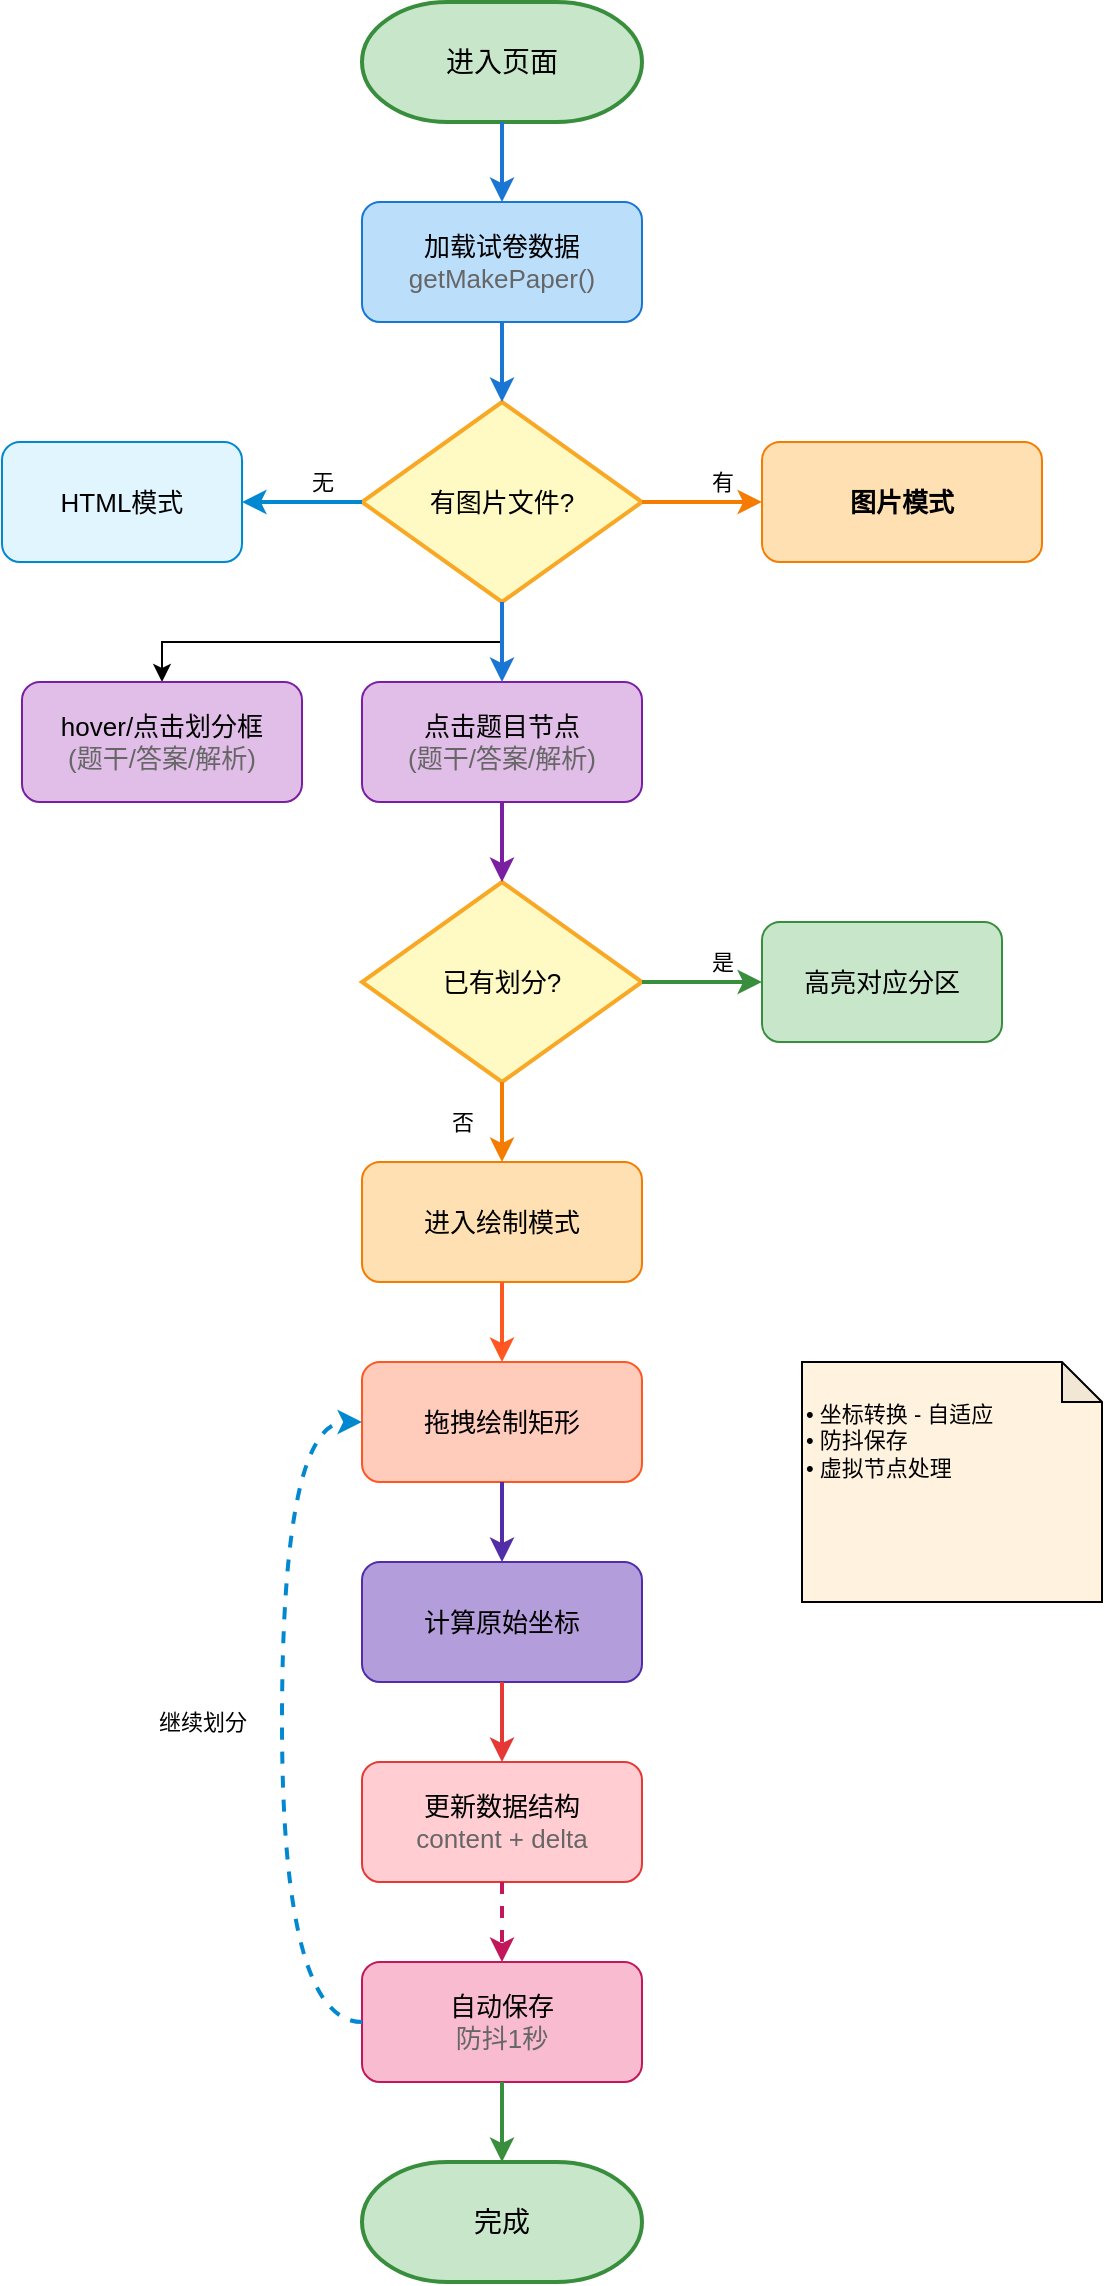 <mxfile version="28.2.7">
  <diagram name="用户操作流程" id="flow1">
    <mxGraphModel dx="1104" dy="688" grid="1" gridSize="10" guides="1" tooltips="1" connect="1" arrows="1" fold="1" page="1" pageScale="1" pageWidth="827" pageHeight="1169" math="0" shadow="0">
      <root>
        <mxCell id="0" />
        <mxCell id="1" parent="0" />
        <mxCell id="2" value="进入页面" style="strokeWidth=2;html=1;shape=mxgraph.flowchart.terminator;whiteSpace=wrap;fillColor=#C8E6C9;strokeColor=#388E3C;fontSize=14;" parent="1" vertex="1">
          <mxGeometry x="340" y="40" width="140" height="60" as="geometry" />
        </mxCell>
        <mxCell id="3" value="加载试卷数据&lt;br&gt;&lt;font color=&quot;#666666&quot;&gt;getMakePaper()&lt;/font&gt;" style="rounded=1;whiteSpace=wrap;html=1;fillColor=#BBDEFB;strokeColor=#1976D2;fontSize=13;" parent="1" vertex="1">
          <mxGeometry x="340" y="140" width="140" height="60" as="geometry" />
        </mxCell>
        <mxCell id="nGNadHJ4AwbaJt-Zq3Nq-31" style="edgeStyle=orthogonalEdgeStyle;rounded=0;orthogonalLoop=1;jettySize=auto;html=1;exitX=0.5;exitY=1;exitDx=0;exitDy=0;exitPerimeter=0;" edge="1" parent="1" source="4" target="nGNadHJ4AwbaJt-Zq3Nq-30">
          <mxGeometry relative="1" as="geometry" />
        </mxCell>
        <mxCell id="4" value="有图片文件?" style="strokeWidth=2;html=1;shape=mxgraph.flowchart.decision;whiteSpace=wrap;fillColor=#FFF9C4;strokeColor=#F9A825;fontSize=13;" parent="1" vertex="1">
          <mxGeometry x="340" y="240" width="140" height="100" as="geometry" />
        </mxCell>
        <mxCell id="5" value="HTML模式" style="rounded=1;whiteSpace=wrap;html=1;fillColor=#E1F5FE;strokeColor=#0288D1;fontSize=13;" parent="1" vertex="1">
          <mxGeometry x="160" y="260" width="120" height="60" as="geometry" />
        </mxCell>
        <mxCell id="6" value="图片模式" style="rounded=1;whiteSpace=wrap;html=1;fillColor=#FFE0B2;strokeColor=#F57C00;fontSize=13;fontStyle=1" parent="1" vertex="1">
          <mxGeometry x="540" y="260" width="140" height="60" as="geometry" />
        </mxCell>
        <mxCell id="7" value="点击题目节点&lt;br&gt;&lt;font color=&quot;#666666&quot;&gt;(题干/答案/解析)&lt;/font&gt;" style="rounded=1;whiteSpace=wrap;html=1;fillColor=#E1BEE7;strokeColor=#7B1FA2;fontSize=13;" parent="1" vertex="1">
          <mxGeometry x="340" y="380" width="140" height="60" as="geometry" />
        </mxCell>
        <mxCell id="8" value="已有划分?" style="strokeWidth=2;html=1;shape=mxgraph.flowchart.decision;whiteSpace=wrap;fillColor=#FFF9C4;strokeColor=#F9A825;fontSize=13;" parent="1" vertex="1">
          <mxGeometry x="340" y="480" width="140" height="100" as="geometry" />
        </mxCell>
        <mxCell id="9" value="高亮对应分区" style="rounded=1;whiteSpace=wrap;html=1;fillColor=#C8E6C9;strokeColor=#388E3C;fontSize=13;" parent="1" vertex="1">
          <mxGeometry x="540" y="500" width="120" height="60" as="geometry" />
        </mxCell>
        <mxCell id="10" value="进入绘制模式" style="rounded=1;whiteSpace=wrap;html=1;fillColor=#FFE0B2;strokeColor=#F57C00;fontSize=13;" parent="1" vertex="1">
          <mxGeometry x="340" y="620" width="140" height="60" as="geometry" />
        </mxCell>
        <mxCell id="11" value="拖拽绘制矩形" style="rounded=1;whiteSpace=wrap;html=1;fillColor=#FFCCBC;strokeColor=#FF5722;fontSize=13;" parent="1" vertex="1">
          <mxGeometry x="340" y="720" width="140" height="60" as="geometry" />
        </mxCell>
        <mxCell id="12" value="计算原始坐标" style="rounded=1;whiteSpace=wrap;html=1;fillColor=#B39DDB;strokeColor=#512DA8;fontSize=13;" parent="1" vertex="1">
          <mxGeometry x="340" y="820" width="140" height="60" as="geometry" />
        </mxCell>
        <mxCell id="13" value="更新数据结构&lt;br&gt;&lt;font color=&quot;#666666&quot;&gt;content + delta&lt;/font&gt;" style="rounded=1;whiteSpace=wrap;html=1;fillColor=#FFCDD2;strokeColor=#E53935;fontSize=13;" parent="1" vertex="1">
          <mxGeometry x="340" y="920" width="140" height="60" as="geometry" />
        </mxCell>
        <mxCell id="14" value="自动保存&lt;br&gt;&lt;font color=&quot;#666666&quot;&gt;防抖1秒&lt;/font&gt;" style="rounded=1;whiteSpace=wrap;html=1;fillColor=#F8BBD0;strokeColor=#C2185B;fontSize=13;" parent="1" vertex="1">
          <mxGeometry x="340" y="1020" width="140" height="60" as="geometry" />
        </mxCell>
        <mxCell id="15" value="完成" style="strokeWidth=2;html=1;shape=mxgraph.flowchart.terminator;whiteSpace=wrap;fillColor=#C8E6C9;strokeColor=#388E3C;fontSize=14;" parent="1" vertex="1">
          <mxGeometry x="340" y="1120" width="140" height="60" as="geometry" />
        </mxCell>
        <mxCell id="16" value="" style="endArrow=classic;html=1;exitX=0.5;exitY=1;exitDx=0;exitDy=0;exitPerimeter=0;entryX=0.5;entryY=0;entryDx=0;entryDy=0;strokeWidth=2;strokeColor=#1976D2;" parent="1" source="2" target="3" edge="1">
          <mxGeometry relative="1" as="geometry" />
        </mxCell>
        <mxCell id="17" value="" style="endArrow=classic;html=1;exitX=0.5;exitY=1;exitDx=0;exitDy=0;entryX=0.5;entryY=0;entryDx=0;entryDy=0;entryPerimeter=0;strokeWidth=2;strokeColor=#1976D2;" parent="1" source="3" target="4" edge="1">
          <mxGeometry relative="1" as="geometry" />
        </mxCell>
        <mxCell id="18" value="无" style="endArrow=classic;html=1;exitX=0;exitY=0.5;exitDx=0;exitDy=0;exitPerimeter=0;entryX=1;entryY=0.5;entryDx=0;entryDy=0;strokeWidth=2;strokeColor=#0288D1;" parent="1" source="4" target="5" edge="1">
          <mxGeometry relative="1" as="geometry">
            <mxPoint x="10" y="-10" as="offset" />
          </mxGeometry>
        </mxCell>
        <mxCell id="19" value="有" style="endArrow=classic;html=1;exitX=1;exitY=0.5;exitDx=0;exitDy=0;exitPerimeter=0;entryX=0;entryY=0.5;entryDx=0;entryDy=0;strokeWidth=2;strokeColor=#F57C00;" parent="1" source="4" target="6" edge="1">
          <mxGeometry relative="1" as="geometry">
            <mxPoint x="10" y="-10" as="offset" />
          </mxGeometry>
        </mxCell>
        <mxCell id="20" value="" style="endArrow=classic;html=1;exitX=0.5;exitY=1;exitDx=0;exitDy=0;exitPerimeter=0;entryX=0.5;entryY=0;entryDx=0;entryDy=0;strokeWidth=2;strokeColor=#1976D2;" parent="1" source="4" target="7" edge="1">
          <mxGeometry relative="1" as="geometry" />
        </mxCell>
        <mxCell id="21" value="" style="endArrow=classic;html=1;exitX=0.5;exitY=1;exitDx=0;exitDy=0;entryX=0.5;entryY=0;entryDx=0;entryDy=0;entryPerimeter=0;strokeWidth=2;strokeColor=#7B1FA2;" parent="1" source="7" target="8" edge="1">
          <mxGeometry relative="1" as="geometry" />
        </mxCell>
        <mxCell id="22" value="是" style="endArrow=classic;html=1;exitX=1;exitY=0.5;exitDx=0;exitDy=0;exitPerimeter=0;entryX=0;entryY=0.5;entryDx=0;entryDy=0;strokeWidth=2;strokeColor=#388E3C;" parent="1" source="8" target="9" edge="1">
          <mxGeometry relative="1" as="geometry">
            <mxPoint x="10" y="-10" as="offset" />
          </mxGeometry>
        </mxCell>
        <mxCell id="23" value="否" style="endArrow=classic;html=1;exitX=0.5;exitY=1;exitDx=0;exitDy=0;exitPerimeter=0;entryX=0.5;entryY=0;entryDx=0;entryDy=0;strokeWidth=2;strokeColor=#F57C00;" parent="1" source="8" target="10" edge="1">
          <mxGeometry relative="1" as="geometry">
            <mxPoint x="-20" as="offset" />
          </mxGeometry>
        </mxCell>
        <mxCell id="24" value="" style="endArrow=classic;html=1;exitX=0.5;exitY=1;exitDx=0;exitDy=0;entryX=0.5;entryY=0;entryDx=0;entryDy=0;strokeWidth=2;strokeColor=#FF5722;" parent="1" source="10" target="11" edge="1">
          <mxGeometry relative="1" as="geometry" />
        </mxCell>
        <mxCell id="25" value="" style="endArrow=classic;html=1;exitX=0.5;exitY=1;exitDx=0;exitDy=0;entryX=0.5;entryY=0;entryDx=0;entryDy=0;strokeWidth=2;strokeColor=#512DA8;" parent="1" source="11" target="12" edge="1">
          <mxGeometry relative="1" as="geometry" />
        </mxCell>
        <mxCell id="26" value="" style="endArrow=classic;html=1;exitX=0.5;exitY=1;exitDx=0;exitDy=0;entryX=0.5;entryY=0;entryDx=0;entryDy=0;strokeWidth=2;strokeColor=#E53935;" parent="1" source="12" target="13" edge="1">
          <mxGeometry relative="1" as="geometry" />
        </mxCell>
        <mxCell id="27" value="" style="endArrow=classic;html=1;exitX=0.5;exitY=1;exitDx=0;exitDy=0;entryX=0.5;entryY=0;entryDx=0;entryDy=0;strokeWidth=2;strokeColor=#C2185B;dashed=1;" parent="1" source="13" target="14" edge="1">
          <mxGeometry relative="1" as="geometry" />
        </mxCell>
        <mxCell id="28" value="" style="endArrow=classic;html=1;exitX=0.5;exitY=1;exitDx=0;exitDy=0;entryX=0.5;entryY=0;entryDx=0;entryDy=0;entryPerimeter=0;strokeWidth=2;strokeColor=#388E3C;" parent="1" source="14" target="15" edge="1">
          <mxGeometry relative="1" as="geometry" />
        </mxCell>
        <mxCell id="29" value="继续划分" style="endArrow=classic;html=1;exitX=0;exitY=0.5;exitDx=0;exitDy=0;entryX=0;entryY=0.5;entryDx=0;entryDy=0;strokeWidth=2;strokeColor=#0288D1;curved=1;dashed=1;" parent="1" source="14" target="11" edge="1">
          <mxGeometry relative="1" as="geometry">
            <mxPoint x="-40" as="offset" />
            <Array as="points">
              <mxPoint x="300" y="1050" />
              <mxPoint x="300" y="750" />
            </Array>
          </mxGeometry>
        </mxCell>
        <mxCell id="30" value="&lt;br&gt;• 坐标转换 - 自适应&lt;br&gt;• 防抖保存&lt;br&gt;• 虚拟节点处理" style="shape=note;whiteSpace=wrap;html=1;backgroundOutline=1;darkOpacity=0.05;fillColor=#FFF3E0;size=20;align=left;verticalAlign=top;fontSize=11;" parent="1" vertex="1">
          <mxGeometry x="560" y="720" width="150" height="120" as="geometry" />
        </mxCell>
        <mxCell id="nGNadHJ4AwbaJt-Zq3Nq-30" value="hover/点击划分框&lt;br&gt;&lt;font color=&quot;#666666&quot;&gt;(题干/答案/解析)&lt;/font&gt;" style="rounded=1;whiteSpace=wrap;html=1;fillColor=#E1BEE7;strokeColor=#7B1FA2;fontSize=13;" vertex="1" parent="1">
          <mxGeometry x="170" y="380" width="140" height="60" as="geometry" />
        </mxCell>
      </root>
    </mxGraphModel>
  </diagram>
</mxfile>
